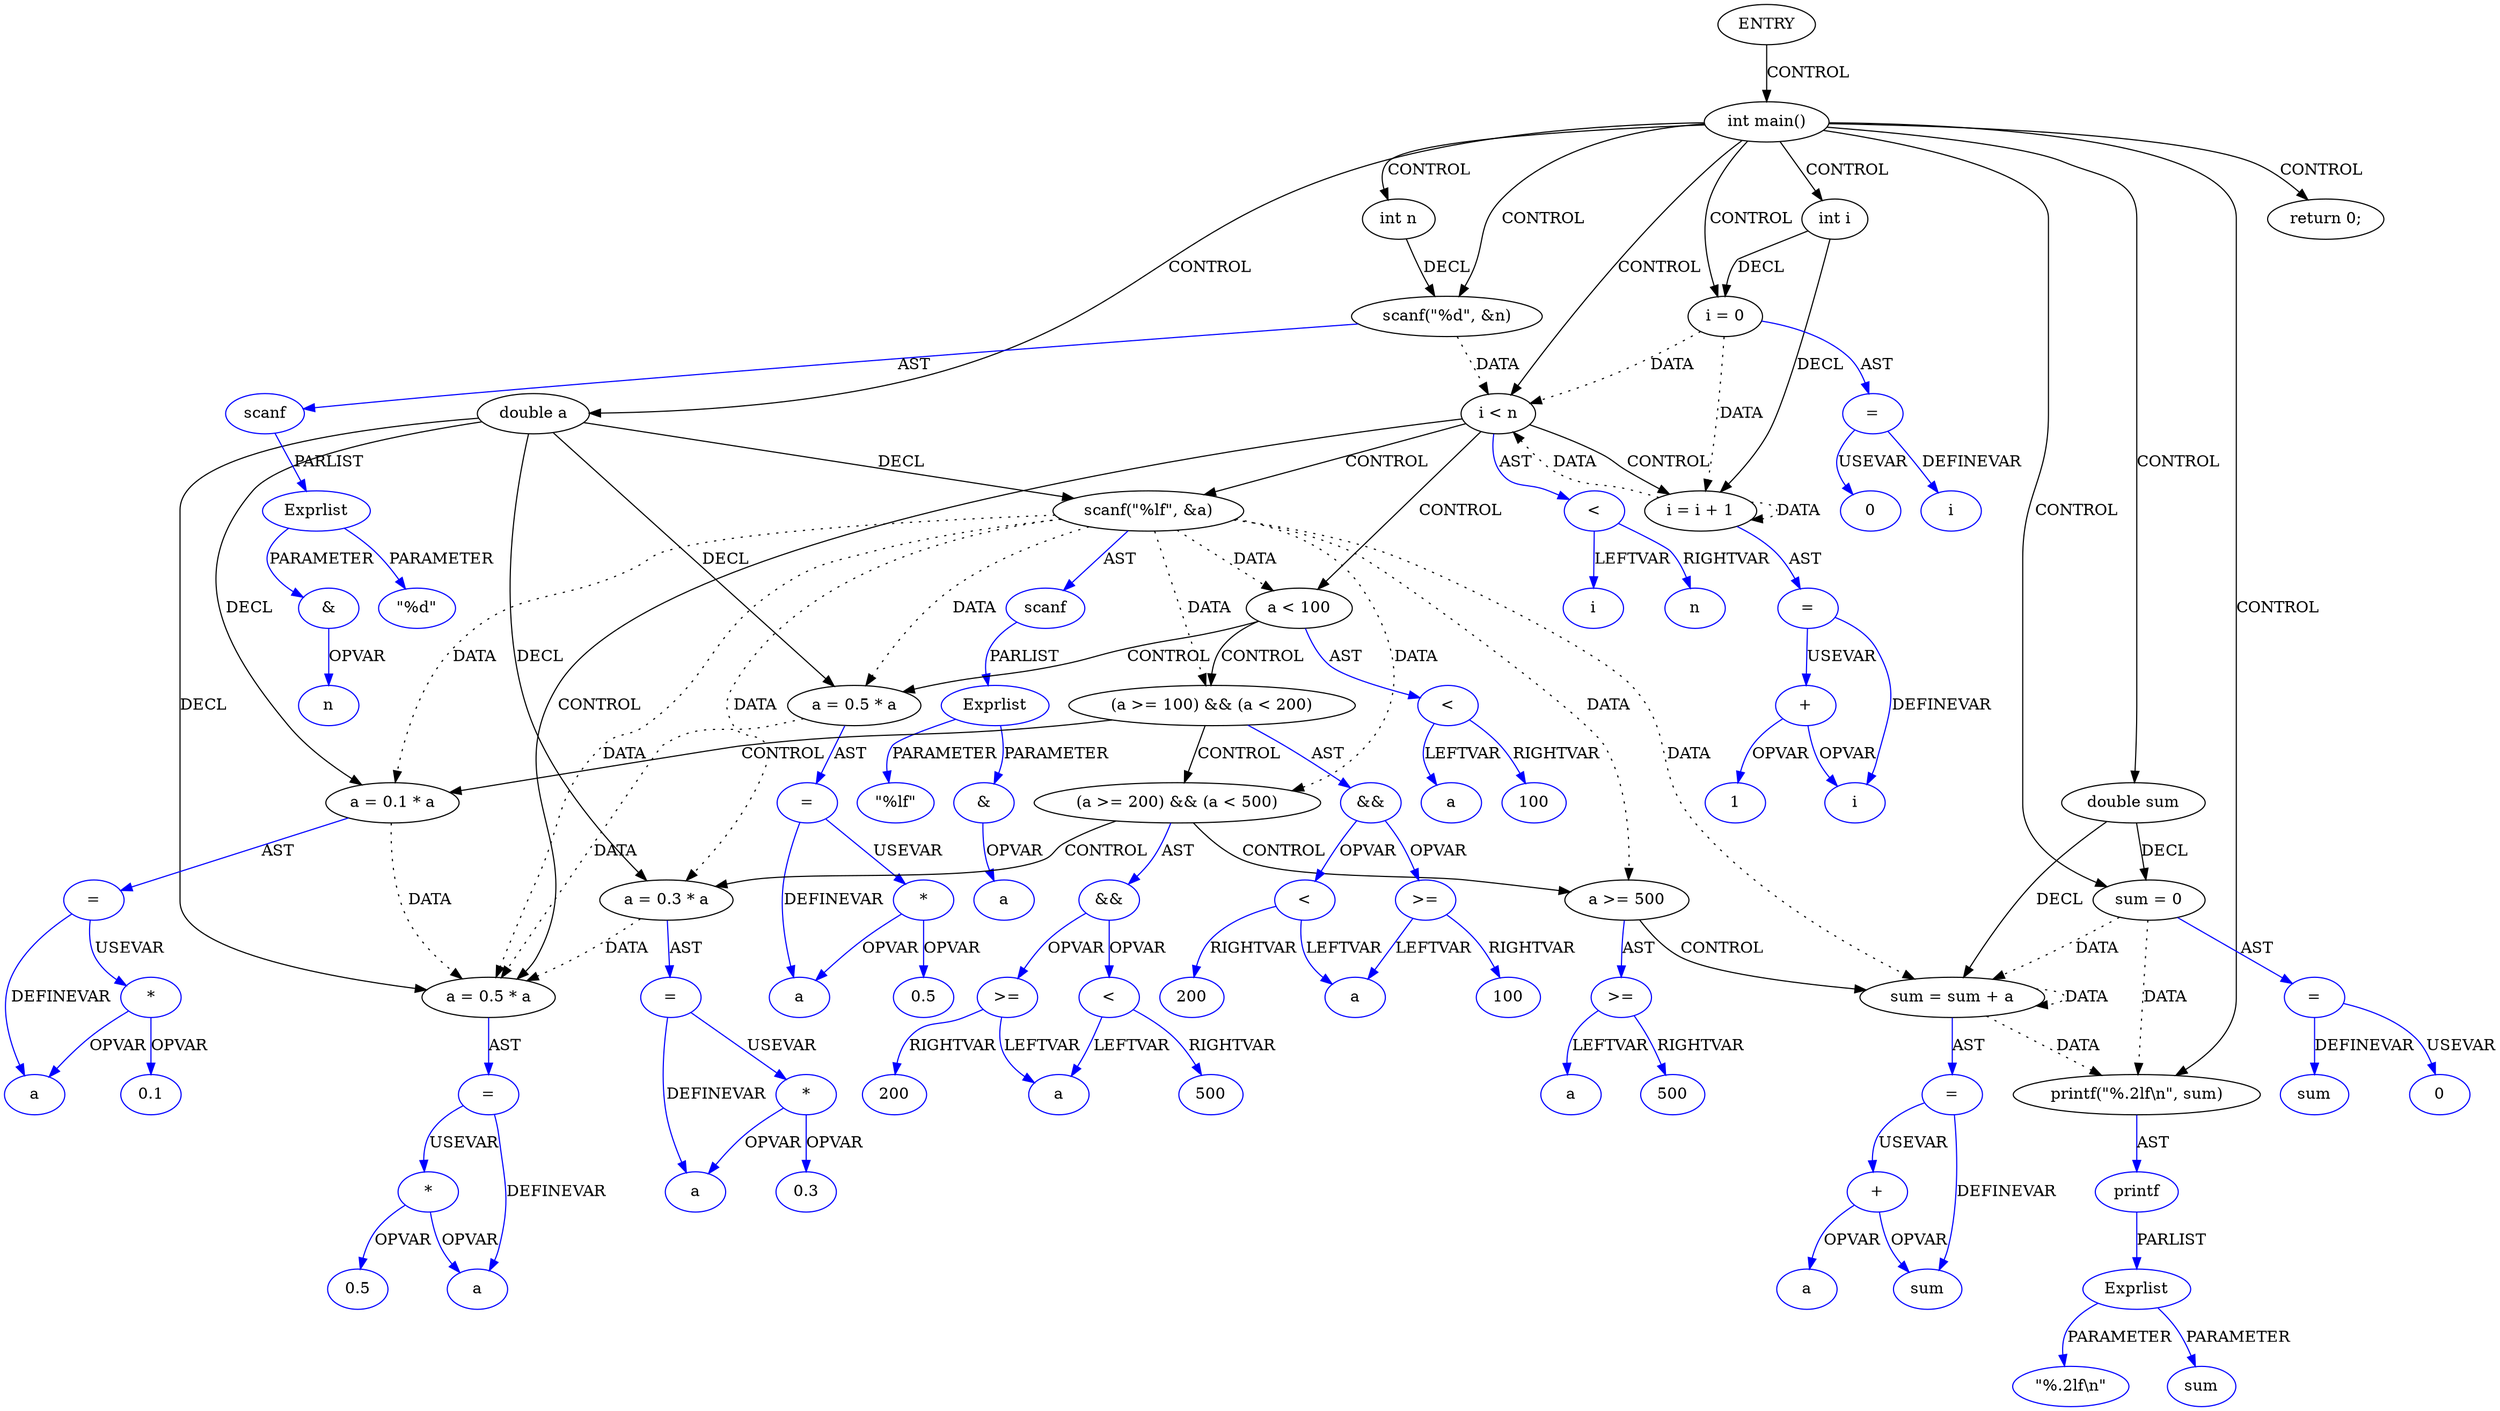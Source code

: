 digraph G{
Node1 [label="ENTRY",type="ENTRY",coord="-1"];
Node2 [label="int main()",type="CONTROL",coord="3"];
Node4 [label="int i",type="DECL",coord="4",varname="i",vartype="int"];
Node5 [label="int n",type="DECL",coord="5",varname="n",vartype="int"];
Node6 [label="double a",type="DECL",coord="6",varname="a",vartype="double"];
Node7 [label="double sum",type="DECL",coord="7",varname="sum",vartype="double"];
Node8 [label="sum = 0",type="ASSIGN",coord="8"];
Node9 [label="=",type="ASSIGNOP",coord="8",color=blue];
Node10 [label="sum",type="VAR",coord="8",color=blue];
Node11 [label="0",type="CONST",coord="8",color=blue];
Node12 [label="scanf(\"%d\", &n)",type="CALL",coord="9"];
Node13 [label="scanf",type="FUNCNAME",coord="9",color=blue];
Node14 [label="Exprlist",type="EXPRS",coord="9",color=blue];
Node15 [label="\"%d\"",type="CONST",coord="9",color=blue];
Node16 [label="&",type="OP",coord="9",color=blue];
Node17 [label="n",type="VAR",coord="9",color=blue];
Node18 [label="i = 0",type="ASSIGN",coord="10"];
Node19 [label="=",type="ASSIGNOP",coord="10",color=blue];
Node20 [label="i",type="VAR",coord="10",color=blue];
Node21 [label="0",type="CONST",coord="10",color=blue];
Node22 [label="i < n",type="CONTROL",coord="10"];
Node25 [label="scanf(\"%lf\", &a)",type="CALL",coord="11"];
Node26 [label="scanf",type="FUNCNAME",coord="11",color=blue];
Node27 [label="Exprlist",type="EXPRS",coord="11",color=blue];
Node28 [label="\"%lf\"",type="CONST",coord="11",color=blue];
Node29 [label="&",type="OP",coord="11",color=blue];
Node30 [label="a",type="VAR",coord="11",color=blue];
Node31 [label="a < 100",type="CONTROL",coord="12"];
Node33 [label="a = 0.5 * a",type="ASSIGN",coord="13"];
Node34 [label="=",type="ASSIGNOP",coord="13",color=blue];
Node35 [label="a",type="VAR",coord="13",color=blue];
Node36 [label="*",type="OP",coord="13",color=blue];
Node37 [label="0.5",type="CONST",coord="13",color=blue];
Node38 [label="(a >= 100) && (a < 200)",type="CONTROL",coord="14"];
Node40 [label="a = 0.1 * a",type="ASSIGN",coord="15"];
Node41 [label="=",type="ASSIGNOP",coord="15",color=blue];
Node42 [label="a",type="VAR",coord="15",color=blue];
Node43 [label="*",type="OP",coord="15",color=blue];
Node44 [label="0.1",type="CONST",coord="15",color=blue];
Node45 [label="(a >= 200) && (a < 500)",type="CONTROL",coord="16"];
Node47 [label="a = 0.3 * a",type="ASSIGN",coord="17"];
Node48 [label="=",type="ASSIGNOP",coord="17",color=blue];
Node49 [label="a",type="VAR",coord="17",color=blue];
Node50 [label="*",type="OP",coord="17",color=blue];
Node51 [label="0.3",type="CONST",coord="17",color=blue];
Node52 [label="a >= 500",type="CONTROL",coord="18"];
Node54 [label="sum = sum + a",type="ASSIGN",coord="19"];
Node55 [label="=",type="ASSIGNOP",coord="19",color=blue];
Node56 [label="sum",type="VAR",coord="19",color=blue];
Node57 [label="+",type="OP",coord="19",color=blue];
Node58 [label="a",type="VAR",coord="19",color=blue];
Node59 [label=">=",type="OP",coord="18",color=blue];
Node60 [label="a",type="VAR",coord="18",color=blue];
Node61 [label="500",type="CONST",coord="18",color=blue];
Node62 [label="&&",type="OP",coord="16",color=blue];
Node63 [label=">=",type="OP",coord="16",color=blue];
Node64 [label="a",type="VAR",coord="16",color=blue];
Node65 [label="200",type="CONST",coord="16",color=blue];
Node66 [label="<",type="OP",coord="16",color=blue];
Node67 [label="500",type="CONST",coord="16",color=blue];
Node68 [label="&&",type="OP",coord="14",color=blue];
Node69 [label=">=",type="OP",coord="14",color=blue];
Node70 [label="a",type="VAR",coord="14",color=blue];
Node71 [label="100",type="CONST",coord="14",color=blue];
Node72 [label="<",type="OP",coord="14",color=blue];
Node73 [label="200",type="CONST",coord="14",color=blue];
Node74 [label="<",type="OP",coord="12",color=blue];
Node75 [label="a",type="VAR",coord="12",color=blue];
Node76 [label="100",type="CONST",coord="12",color=blue];
Node77 [label="a = 0.5 * a",type="ASSIGN",coord="21"];
Node78 [label="=",type="ASSIGNOP",coord="21",color=blue];
Node79 [label="a",type="VAR",coord="21",color=blue];
Node80 [label="*",type="OP",coord="21",color=blue];
Node81 [label="0.5",type="CONST",coord="21",color=blue];
Node82 [label="i = i + 1",type="ASSIGN",coord="10"];
Node83 [label="=",type="ASSIGNOP",coord="10",color=blue];
Node84 [label="i",type="VAR",coord="10",color=blue];
Node85 [label="+",type="OP",coord="10",color=blue];
Node86 [label="1",type="CONST",coord="10",color=blue];
Node87 [label="<",type="OP",coord="10",color=blue];
Node88 [label="i",type="VAR",coord="10",color=blue];
Node89 [label="n",type="VAR",coord="10",color=blue];
Node90 [label="printf(\"%.2lf\\n\", sum)",type="CALL",coord="23"];
Node91 [label="printf",type="FUNCNAME",coord="23",color=blue];
Node92 [label="Exprlist",type="EXPRS",coord="23",color=blue];
Node93 [label="\"%.2lf\\n\"",type="CONST",coord="23",color=blue];
Node94 [label="sum",type="VAR",coord="23",color=blue];
Node95 [label="return 0;",type="CONTROL",coord="24"];
Node1->Node2 [label = "CONTROL" ];
Node2->Node4 [label = "CONTROL" ];
Node2->Node5 [label = "CONTROL" ];
Node2->Node6 [label = "CONTROL" ];
Node2->Node7 [label = "CONTROL" ];
Node2->Node8 [label = "CONTROL" ];
Node2->Node12 [label = "CONTROL" ];
Node2->Node18 [label = "CONTROL" ];
Node2->Node22 [label = "CONTROL" ];
Node2->Node90 [label = "CONTROL" ];
Node2->Node95 [label = "CONTROL" ];
Node22->Node25 [label = "CONTROL" ];
Node22->Node31 [label = "CONTROL" ];
Node22->Node77 [label = "CONTROL" ];
Node22->Node82 [label = "CONTROL" ];
Node31->Node33 [label = "CONTROL" ];
Node31->Node38 [label = "CONTROL" ];
Node38->Node40 [label = "CONTROL" ];
Node38->Node45 [label = "CONTROL" ];
Node45->Node47 [label = "CONTROL" ];
Node45->Node52 [label = "CONTROL" ];
Node52->Node54 [label = "CONTROL" ];
Node8->Node54 [label = "DATA", style = dotted ]
Node8->Node90 [label = "DATA", style = dotted ]
Node12->Node22 [label = "DATA", style = dotted ]
Node18->Node22 [label = "DATA", style = dotted ]
Node18->Node82 [label = "DATA", style = dotted ]
Node25->Node31 [label = "DATA", style = dotted ]
Node25->Node33 [label = "DATA", style = dotted ]
Node25->Node38 [label = "DATA", style = dotted ]
Node25->Node40 [label = "DATA", style = dotted ]
Node25->Node45 [label = "DATA", style = dotted ]
Node25->Node47 [label = "DATA", style = dotted ]
Node25->Node52 [label = "DATA", style = dotted ]
Node25->Node54 [label = "DATA", style = dotted ]
Node25->Node77 [label = "DATA", style = dotted ]
Node33->Node77 [label = "DATA", style = dotted ]
Node40->Node77 [label = "DATA", style = dotted ]
Node47->Node77 [label = "DATA", style = dotted ]
Node54->Node54 [label = "DATA", style = dotted ]
Node54->Node90 [label = "DATA", style = dotted ]
Node82->Node22 [label = "DATA", style = dotted ]
Node82->Node82 [label = "DATA", style = dotted ]
Node4->Node82 [label = "DECL"]
Node4->Node18 [label = "DECL"]
Node5->Node12 [label = "DECL"]
Node6->Node77 [label = "DECL"]
Node6->Node25 [label = "DECL"]
Node6->Node33 [label = "DECL"]
Node6->Node40 [label = "DECL"]
Node6->Node47 [label = "DECL"]
Node7->Node54 [label = "DECL"]
Node7->Node8 [label = "DECL"]
Node8->Node9 [label = "AST" color=blue]
Node9->Node10 [label = "DEFINEVAR" color=blue]
Node9->Node11 [label = "USEVAR" color=blue]
Node12->Node13 [label = "AST" color=blue]
Node13->Node14 [label = "PARLIST" color=blue]
Node14->Node15 [label = "PARAMETER" color=blue]
Node14->Node16 [label = "PARAMETER" color=blue]
Node16->Node17 [label = "OPVAR" color=blue]
Node18->Node19 [label = "AST" color=blue]
Node19->Node20 [label = "DEFINEVAR" color=blue]
Node19->Node21 [label = "USEVAR" color=blue]
Node22->Node87 [label = "AST" color=blue]
Node25->Node26 [label = "AST" color=blue]
Node26->Node27 [label = "PARLIST" color=blue]
Node27->Node28 [label = "PARAMETER" color=blue]
Node27->Node29 [label = "PARAMETER" color=blue]
Node29->Node30 [label = "OPVAR" color=blue]
Node31->Node74 [label = "AST" color=blue]
Node33->Node34 [label = "AST" color=blue]
Node34->Node35 [label = "DEFINEVAR" color=blue]
Node34->Node36 [label = "USEVAR" color=blue]
Node36->Node37 [label = "OPVAR" color=blue]
Node36->Node35 [label = "OPVAR" color=blue]
Node38->Node68 [label = "AST" color=blue]
Node40->Node41 [label = "AST" color=blue]
Node41->Node42 [label = "DEFINEVAR" color=blue]
Node41->Node43 [label = "USEVAR" color=blue]
Node43->Node44 [label = "OPVAR" color=blue]
Node43->Node42 [label = "OPVAR" color=blue]
Node45->Node62 [label = "AST" color=blue]
Node47->Node48 [label = "AST" color=blue]
Node48->Node49 [label = "DEFINEVAR" color=blue]
Node48->Node50 [label = "USEVAR" color=blue]
Node50->Node51 [label = "OPVAR" color=blue]
Node50->Node49 [label = "OPVAR" color=blue]
Node52->Node59 [label = "AST" color=blue]
Node54->Node55 [label = "AST" color=blue]
Node55->Node56 [label = "DEFINEVAR" color=blue]
Node55->Node57 [label = "USEVAR" color=blue]
Node57->Node56 [label = "OPVAR" color=blue]
Node57->Node58 [label = "OPVAR" color=blue]
Node59->Node60 [label = "LEFTVAR" color=blue]
Node59->Node61 [label = "RIGHTVAR" color=blue]
Node62->Node63 [label = "OPVAR" color=blue]
Node62->Node66 [label = "OPVAR" color=blue]
Node63->Node64 [label = "LEFTVAR" color=blue]
Node63->Node65 [label = "RIGHTVAR" color=blue]
Node66->Node64 [label = "LEFTVAR" color=blue]
Node66->Node67 [label = "RIGHTVAR" color=blue]
Node68->Node69 [label = "OPVAR" color=blue]
Node68->Node72 [label = "OPVAR" color=blue]
Node69->Node70 [label = "LEFTVAR" color=blue]
Node69->Node71 [label = "RIGHTVAR" color=blue]
Node72->Node70 [label = "LEFTVAR" color=blue]
Node72->Node73 [label = "RIGHTVAR" color=blue]
Node74->Node75 [label = "LEFTVAR" color=blue]
Node74->Node76 [label = "RIGHTVAR" color=blue]
Node77->Node78 [label = "AST" color=blue]
Node78->Node79 [label = "DEFINEVAR" color=blue]
Node78->Node80 [label = "USEVAR" color=blue]
Node80->Node81 [label = "OPVAR" color=blue]
Node80->Node79 [label = "OPVAR" color=blue]
Node82->Node83 [label = "AST" color=blue]
Node83->Node84 [label = "DEFINEVAR" color=blue]
Node83->Node85 [label = "USEVAR" color=blue]
Node85->Node84 [label = "OPVAR" color=blue]
Node85->Node86 [label = "OPVAR" color=blue]
Node87->Node88 [label = "LEFTVAR" color=blue]
Node87->Node89 [label = "RIGHTVAR" color=blue]
Node90->Node91 [label = "AST" color=blue]
Node91->Node92 [label = "PARLIST" color=blue]
Node92->Node93 [label = "PARAMETER" color=blue]
Node92->Node94 [label = "PARAMETER" color=blue]
}
